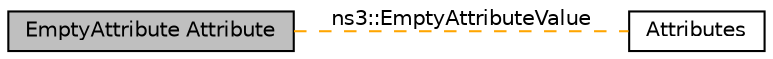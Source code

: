 digraph "EmptyAttribute Attribute"
{
  edge [fontname="Helvetica",fontsize="10",labelfontname="Helvetica",labelfontsize="10"];
  node [fontname="Helvetica",fontsize="10",shape=box];
  rankdir=LR;
  Node1 [label="EmptyAttribute Attribute",height=0.2,width=0.4,color="black", fillcolor="grey75", style="filled", fontcolor="black",tooltip="Attribute implementation for EmptyAttribute."];
  Node2 [label="Attributes",height=0.2,width=0.4,color="black", fillcolor="white", style="filled",URL="$group__attributes.html",tooltip="The ns-3 attribute system is the mechanism used in ns-3 to organize, document, and modify the values ..."];
  Node1->Node2 [shape=plaintext, label="ns3::EmptyAttributeValue", color="orange", dir="none", style="dashed"];
}
